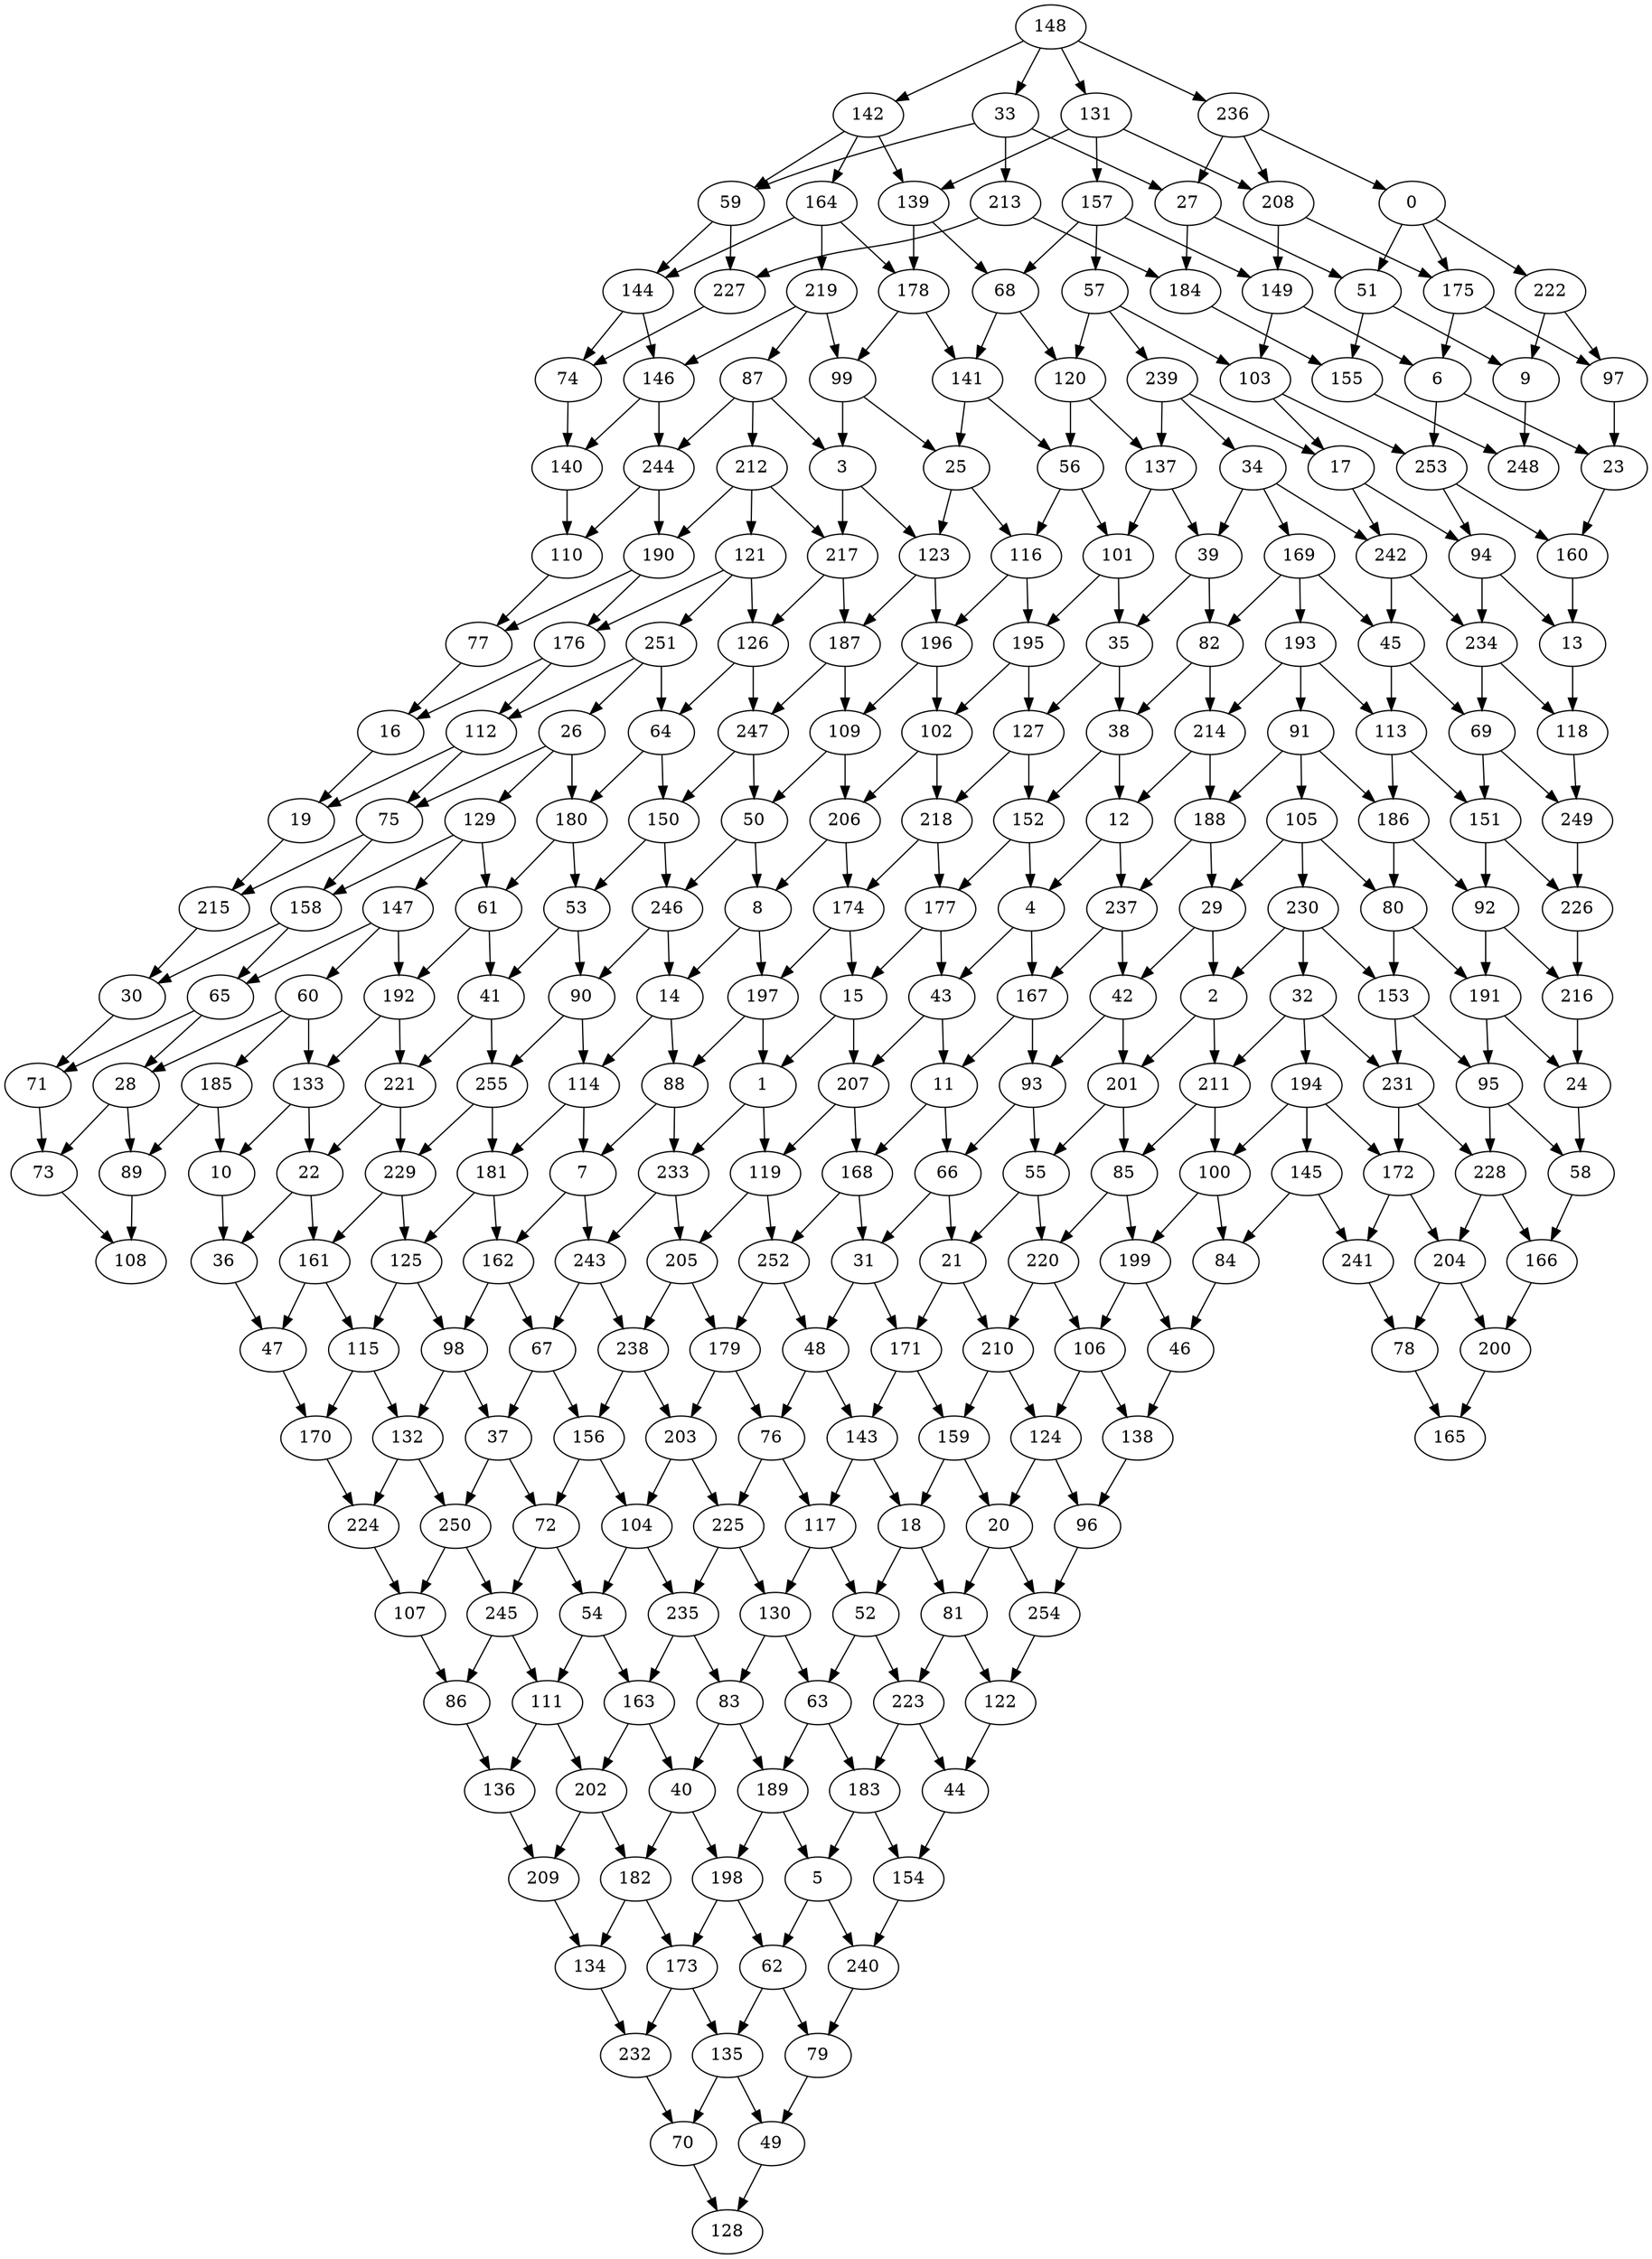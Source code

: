 strict digraph "" {
	0 -> 51;
	0 -> 175;
	0 -> 222;
	1 -> 119;
	1 -> 233;
	2 -> 201;
	2 -> 211;
	3 -> 123;
	3 -> 217;
	4 -> 43;
	4 -> 167;
	5 -> 62;
	5 -> 240;
	6 -> 23;
	6 -> 253;
	7 -> 162;
	7 -> 243;
	8 -> 14;
	8 -> 197;
	9 -> 248;
	10 -> 36;
	11 -> 66;
	11 -> 168;
	12 -> 4;
	12 -> 237;
	13 -> 118;
	14 -> 88;
	14 -> 114;
	15 -> 1;
	15 -> 207;
	16 -> 19;
	17 -> 94;
	17 -> 242;
	18 -> 52;
	18 -> 81;
	19 -> 215;
	20 -> 81;
	20 -> 254;
	21 -> 171;
	21 -> 210;
	22 -> 36;
	22 -> 161;
	23 -> 160;
	24 -> 58;
	25 -> 116;
	25 -> 123;
	26 -> 75;
	26 -> 129;
	26 -> 180;
	27 -> 51;
	27 -> 184;
	28 -> 73;
	28 -> 89;
	29 -> 2;
	29 -> 42;
	30 -> 71;
	31 -> 48;
	31 -> 171;
	32 -> 194;
	32 -> 211;
	32 -> 231;
	33 -> 27;
	33 -> 59;
	33 -> 213;
	34 -> 39;
	34 -> 169;
	34 -> 242;
	35 -> 38;
	35 -> 127;
	36 -> 47;
	37 -> 72;
	37 -> 250;
	38 -> 12;
	38 -> 152;
	39 -> 35;
	39 -> 82;
	40 -> 182;
	40 -> 198;
	41 -> 221;
	41 -> 255;
	42 -> 93;
	42 -> 201;
	43 -> 11;
	43 -> 207;
	44 -> 154;
	45 -> 69;
	45 -> 113;
	46 -> 138;
	47 -> 170;
	48 -> 76;
	48 -> 143;
	49 -> 128;
	50 -> 8;
	50 -> 246;
	51 -> 9;
	51 -> 155;
	52 -> 63;
	52 -> 223;
	53 -> 41;
	53 -> 90;
	54 -> 111;
	54 -> 163;
	55 -> 21;
	55 -> 220;
	56 -> 101;
	56 -> 116;
	57 -> 103;
	57 -> 120;
	57 -> 239;
	58 -> 166;
	59 -> 144;
	59 -> 227;
	60 -> 28;
	60 -> 133;
	60 -> 185;
	61 -> 41;
	61 -> 192;
	62 -> 79;
	62 -> 135;
	63 -> 183;
	63 -> 189;
	64 -> 150;
	64 -> 180;
	65 -> 28;
	65 -> 71;
	66 -> 21;
	66 -> 31;
	67 -> 37;
	67 -> 156;
	68 -> 120;
	68 -> 141;
	69 -> 151;
	69 -> 249;
	70 -> 128;
	71 -> 73;
	72 -> 54;
	72 -> 245;
	73 -> 108;
	74 -> 140;
	75 -> 158;
	75 -> 215;
	76 -> 117;
	76 -> 225;
	77 -> 16;
	78 -> 165;
	79 -> 49;
	80 -> 153;
	80 -> 191;
	81 -> 122;
	81 -> 223;
	82 -> 38;
	82 -> 214;
	83 -> 40;
	83 -> 189;
	84 -> 46;
	85 -> 199;
	85 -> 220;
	86 -> 136;
	87 -> 3;
	87 -> 212;
	87 -> 244;
	88 -> 7;
	88 -> 233;
	89 -> 108;
	90 -> 114;
	90 -> 255;
	91 -> 105;
	91 -> 186;
	91 -> 188;
	92 -> 191;
	92 -> 216;
	93 -> 55;
	93 -> 66;
	94 -> 13;
	94 -> 234;
	95 -> 58;
	95 -> 228;
	96 -> 254;
	97 -> 23;
	98 -> 37;
	98 -> 132;
	99 -> 3;
	99 -> 25;
	100 -> 84;
	100 -> 199;
	101 -> 35;
	101 -> 195;
	102 -> 206;
	102 -> 218;
	103 -> 17;
	103 -> 253;
	104 -> 54;
	104 -> 235;
	105 -> 29;
	105 -> 80;
	105 -> 230;
	106 -> 124;
	106 -> 138;
	107 -> 86;
	109 -> 50;
	109 -> 206;
	110 -> 77;
	111 -> 136;
	111 -> 202;
	112 -> 19;
	112 -> 75;
	113 -> 151;
	113 -> 186;
	114 -> 7;
	114 -> 181;
	115 -> 132;
	115 -> 170;
	116 -> 195;
	116 -> 196;
	117 -> 52;
	117 -> 130;
	118 -> 249;
	119 -> 205;
	119 -> 252;
	120 -> 56;
	120 -> 137;
	121 -> 126;
	121 -> 176;
	121 -> 251;
	122 -> 44;
	123 -> 187;
	123 -> 196;
	124 -> 20;
	124 -> 96;
	125 -> 98;
	125 -> 115;
	126 -> 64;
	126 -> 247;
	127 -> 152;
	127 -> 218;
	129 -> 61;
	129 -> 147;
	129 -> 158;
	130 -> 63;
	130 -> 83;
	131 -> 139;
	131 -> 157;
	131 -> 208;
	132 -> 224;
	132 -> 250;
	133 -> 10;
	133 -> 22;
	134 -> 232;
	135 -> 49;
	135 -> 70;
	136 -> 209;
	137 -> 39;
	137 -> 101;
	138 -> 96;
	139 -> 68;
	139 -> 178;
	140 -> 110;
	141 -> 25;
	141 -> 56;
	142 -> 59;
	142 -> 139;
	142 -> 164;
	143 -> 18;
	143 -> 117;
	144 -> 74;
	144 -> 146;
	145 -> 84;
	145 -> 241;
	146 -> 140;
	146 -> 244;
	147 -> 60;
	147 -> 65;
	147 -> 192;
	148 -> 33;
	148 -> 131;
	148 -> 142;
	148 -> 236;
	149 -> 6;
	149 -> 103;
	150 -> 53;
	150 -> 246;
	151 -> 92;
	151 -> 226;
	152 -> 4;
	152 -> 177;
	153 -> 95;
	153 -> 231;
	154 -> 240;
	155 -> 248;
	156 -> 72;
	156 -> 104;
	157 -> 57;
	157 -> 68;
	157 -> 149;
	158 -> 30;
	158 -> 65;
	159 -> 18;
	159 -> 20;
	160 -> 13;
	161 -> 47;
	161 -> 115;
	162 -> 67;
	162 -> 98;
	163 -> 40;
	163 -> 202;
	164 -> 144;
	164 -> 178;
	164 -> 219;
	166 -> 200;
	167 -> 11;
	167 -> 93;
	168 -> 31;
	168 -> 252;
	169 -> 45;
	169 -> 82;
	169 -> 193;
	170 -> 224;
	171 -> 143;
	171 -> 159;
	172 -> 204;
	172 -> 241;
	173 -> 135;
	173 -> 232;
	174 -> 15;
	174 -> 197;
	175 -> 6;
	175 -> 97;
	176 -> 16;
	176 -> 112;
	177 -> 15;
	177 -> 43;
	178 -> 99;
	178 -> 141;
	179 -> 76;
	179 -> 203;
	180 -> 53;
	180 -> 61;
	181 -> 125;
	181 -> 162;
	182 -> 134;
	182 -> 173;
	183 -> 5;
	183 -> 154;
	184 -> 155;
	185 -> 10;
	185 -> 89;
	186 -> 80;
	186 -> 92;
	187 -> 109;
	187 -> 247;
	188 -> 29;
	188 -> 237;
	189 -> 5;
	189 -> 198;
	190 -> 77;
	190 -> 176;
	191 -> 24;
	191 -> 95;
	192 -> 133;
	192 -> 221;
	193 -> 91;
	193 -> 113;
	193 -> 214;
	194 -> 100;
	194 -> 145;
	194 -> 172;
	195 -> 102;
	195 -> 127;
	196 -> 102;
	196 -> 109;
	197 -> 1;
	197 -> 88;
	198 -> 62;
	198 -> 173;
	199 -> 46;
	199 -> 106;
	200 -> 165;
	201 -> 55;
	201 -> 85;
	202 -> 182;
	202 -> 209;
	203 -> 104;
	203 -> 225;
	204 -> 78;
	204 -> 200;
	205 -> 179;
	205 -> 238;
	206 -> 8;
	206 -> 174;
	207 -> 119;
	207 -> 168;
	208 -> 149;
	208 -> 175;
	209 -> 134;
	210 -> 124;
	210 -> 159;
	211 -> 85;
	211 -> 100;
	212 -> 121;
	212 -> 190;
	212 -> 217;
	213 -> 184;
	213 -> 227;
	214 -> 12;
	214 -> 188;
	215 -> 30;
	216 -> 24;
	217 -> 126;
	217 -> 187;
	218 -> 174;
	218 -> 177;
	219 -> 87;
	219 -> 99;
	219 -> 146;
	220 -> 106;
	220 -> 210;
	221 -> 22;
	221 -> 229;
	222 -> 9;
	222 -> 97;
	223 -> 44;
	223 -> 183;
	224 -> 107;
	225 -> 130;
	225 -> 235;
	226 -> 216;
	227 -> 74;
	228 -> 166;
	228 -> 204;
	229 -> 125;
	229 -> 161;
	230 -> 2;
	230 -> 32;
	230 -> 153;
	231 -> 172;
	231 -> 228;
	232 -> 70;
	233 -> 205;
	233 -> 243;
	234 -> 69;
	234 -> 118;
	235 -> 83;
	235 -> 163;
	236 -> 0;
	236 -> 27;
	236 -> 208;
	237 -> 42;
	237 -> 167;
	238 -> 156;
	238 -> 203;
	239 -> 17;
	239 -> 34;
	239 -> 137;
	240 -> 79;
	241 -> 78;
	242 -> 45;
	242 -> 234;
	243 -> 67;
	243 -> 238;
	244 -> 110;
	244 -> 190;
	245 -> 86;
	245 -> 111;
	246 -> 14;
	246 -> 90;
	247 -> 50;
	247 -> 150;
	249 -> 226;
	250 -> 107;
	250 -> 245;
	251 -> 26;
	251 -> 64;
	251 -> 112;
	252 -> 48;
	252 -> 179;
	253 -> 94;
	253 -> 160;
	254 -> 122;
	255 -> 181;
	255 -> 229;
}
